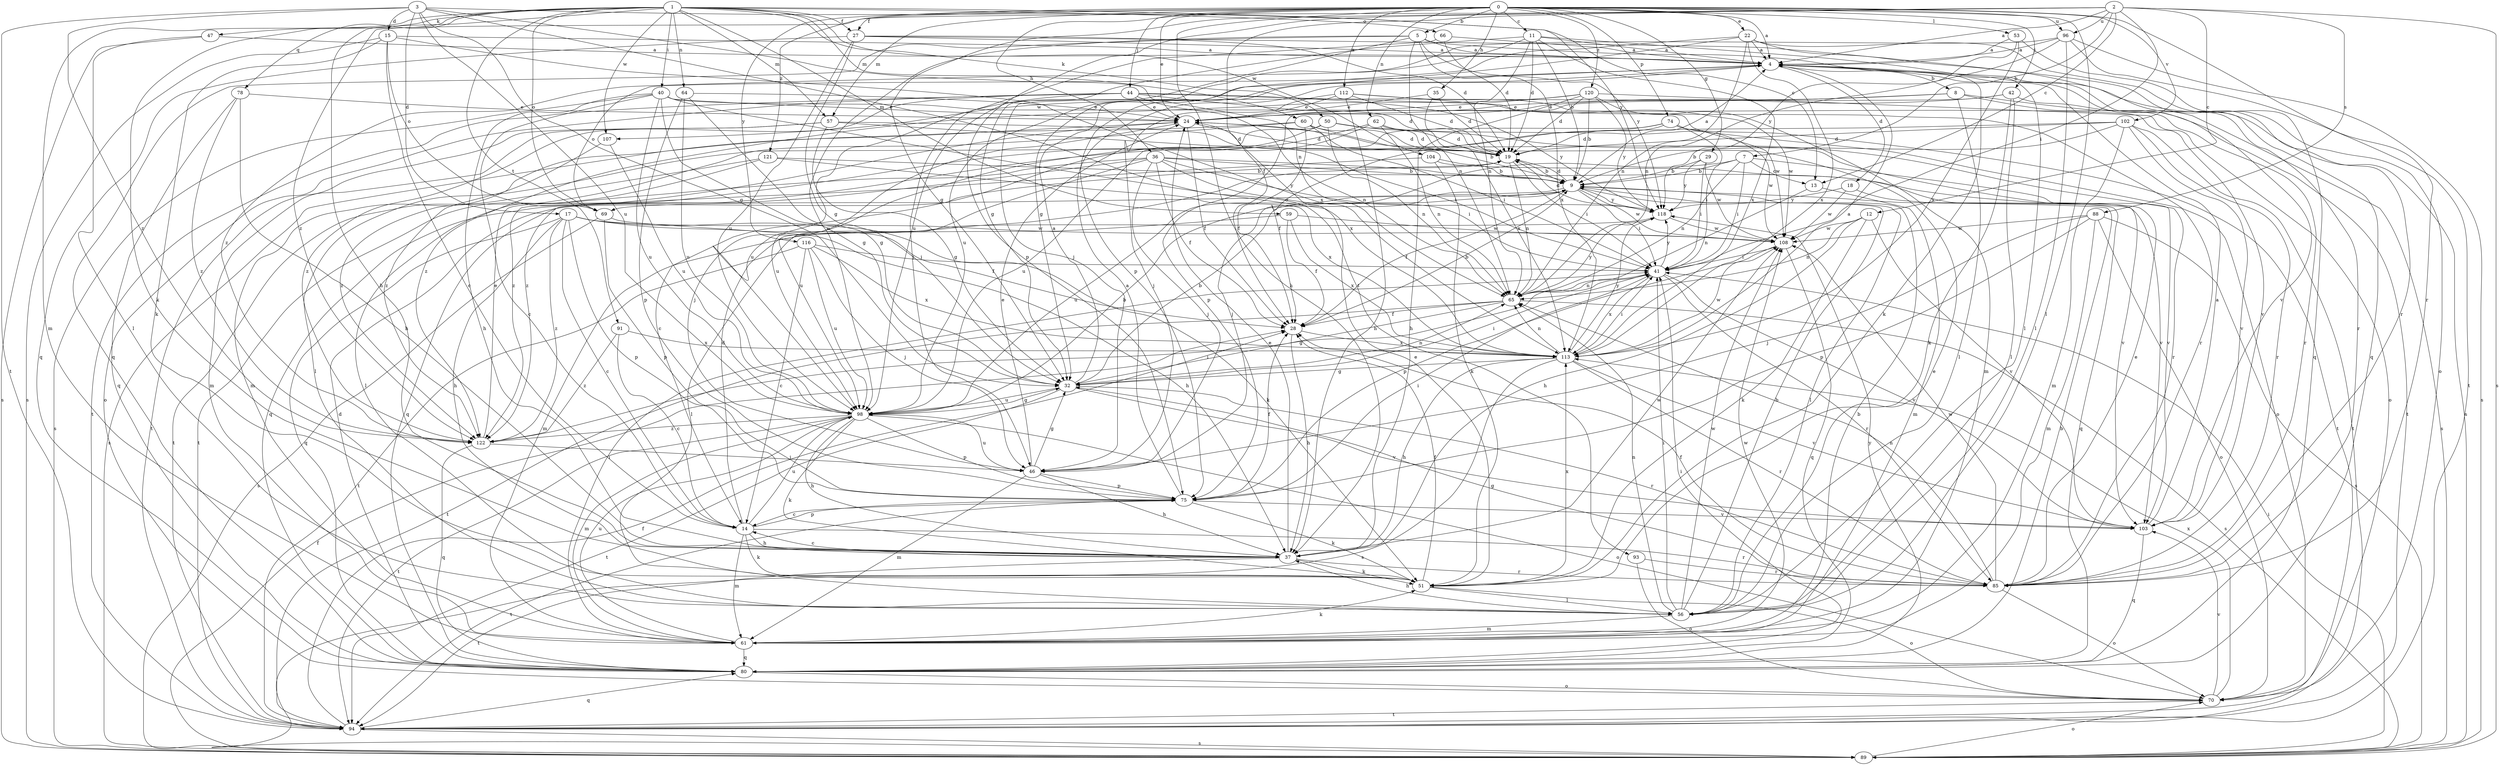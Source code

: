 strict digraph  {
0;
1;
2;
3;
4;
5;
7;
8;
9;
11;
12;
13;
14;
15;
17;
18;
19;
22;
24;
27;
28;
29;
32;
35;
36;
37;
40;
41;
42;
44;
46;
47;
50;
51;
53;
56;
57;
59;
60;
61;
62;
64;
65;
66;
69;
70;
74;
75;
78;
80;
85;
88;
89;
91;
93;
94;
96;
98;
102;
103;
104;
107;
108;
112;
113;
116;
118;
120;
121;
122;
0 -> 4  [label=a];
0 -> 5  [label=b];
0 -> 11  [label=c];
0 -> 22  [label=e];
0 -> 24  [label=e];
0 -> 27  [label=f];
0 -> 29  [label=g];
0 -> 35  [label=h];
0 -> 36  [label=h];
0 -> 37  [label=h];
0 -> 42  [label=j];
0 -> 44  [label=j];
0 -> 53  [label=l];
0 -> 56  [label=l];
0 -> 57  [label=m];
0 -> 62  [label=n];
0 -> 74  [label=p];
0 -> 85  [label=r];
0 -> 96  [label=u];
0 -> 102  [label=v];
0 -> 112  [label=x];
0 -> 116  [label=y];
0 -> 120  [label=z];
0 -> 121  [label=z];
1 -> 27  [label=f];
1 -> 37  [label=h];
1 -> 40  [label=i];
1 -> 47  [label=k];
1 -> 50  [label=k];
1 -> 51  [label=k];
1 -> 57  [label=m];
1 -> 59  [label=m];
1 -> 60  [label=m];
1 -> 61  [label=m];
1 -> 64  [label=n];
1 -> 66  [label=o];
1 -> 69  [label=o];
1 -> 78  [label=q];
1 -> 91  [label=t];
1 -> 104  [label=w];
1 -> 107  [label=w];
1 -> 118  [label=y];
2 -> 4  [label=a];
2 -> 7  [label=b];
2 -> 12  [label=c];
2 -> 13  [label=c];
2 -> 28  [label=f];
2 -> 32  [label=g];
2 -> 41  [label=i];
2 -> 75  [label=p];
2 -> 88  [label=s];
2 -> 89  [label=s];
2 -> 96  [label=u];
2 -> 122  [label=z];
3 -> 13  [label=c];
3 -> 15  [label=d];
3 -> 17  [label=d];
3 -> 32  [label=g];
3 -> 65  [label=n];
3 -> 93  [label=t];
3 -> 94  [label=t];
3 -> 98  [label=u];
3 -> 122  [label=z];
4 -> 8  [label=b];
4 -> 18  [label=d];
4 -> 69  [label=o];
4 -> 85  [label=r];
4 -> 89  [label=s];
4 -> 98  [label=u];
4 -> 103  [label=v];
5 -> 4  [label=a];
5 -> 32  [label=g];
5 -> 51  [label=k];
5 -> 65  [label=n];
5 -> 80  [label=q];
5 -> 98  [label=u];
5 -> 113  [label=x];
5 -> 118  [label=y];
7 -> 9  [label=b];
7 -> 13  [label=c];
7 -> 41  [label=i];
7 -> 46  [label=j];
7 -> 65  [label=n];
7 -> 103  [label=v];
8 -> 24  [label=e];
8 -> 56  [label=l];
8 -> 85  [label=r];
8 -> 94  [label=t];
8 -> 107  [label=w];
9 -> 4  [label=a];
9 -> 19  [label=d];
9 -> 28  [label=f];
9 -> 41  [label=i];
9 -> 56  [label=l];
9 -> 69  [label=o];
9 -> 98  [label=u];
9 -> 108  [label=w];
9 -> 118  [label=y];
11 -> 4  [label=a];
11 -> 9  [label=b];
11 -> 19  [label=d];
11 -> 46  [label=j];
11 -> 56  [label=l];
11 -> 65  [label=n];
11 -> 98  [label=u];
11 -> 113  [label=x];
12 -> 37  [label=h];
12 -> 51  [label=k];
12 -> 65  [label=n];
12 -> 103  [label=v];
12 -> 108  [label=w];
13 -> 61  [label=m];
13 -> 65  [label=n];
14 -> 19  [label=d];
14 -> 37  [label=h];
14 -> 51  [label=k];
14 -> 61  [label=m];
14 -> 75  [label=p];
14 -> 85  [label=r];
14 -> 98  [label=u];
15 -> 4  [label=a];
15 -> 14  [label=c];
15 -> 51  [label=k];
15 -> 69  [label=o];
15 -> 89  [label=s];
15 -> 113  [label=x];
17 -> 14  [label=c];
17 -> 28  [label=f];
17 -> 37  [label=h];
17 -> 51  [label=k];
17 -> 75  [label=p];
17 -> 80  [label=q];
17 -> 108  [label=w];
17 -> 122  [label=z];
18 -> 80  [label=q];
18 -> 108  [label=w];
18 -> 118  [label=y];
19 -> 9  [label=b];
19 -> 41  [label=i];
19 -> 65  [label=n];
22 -> 4  [label=a];
22 -> 32  [label=g];
22 -> 65  [label=n];
22 -> 70  [label=o];
22 -> 75  [label=p];
22 -> 80  [label=q];
22 -> 113  [label=x];
24 -> 19  [label=d];
24 -> 28  [label=f];
24 -> 61  [label=m];
24 -> 98  [label=u];
27 -> 4  [label=a];
27 -> 19  [label=d];
27 -> 32  [label=g];
27 -> 80  [label=q];
27 -> 85  [label=r];
27 -> 98  [label=u];
28 -> 9  [label=b];
28 -> 37  [label=h];
28 -> 113  [label=x];
29 -> 9  [label=b];
29 -> 41  [label=i];
29 -> 108  [label=w];
29 -> 118  [label=y];
32 -> 4  [label=a];
32 -> 9  [label=b];
32 -> 41  [label=i];
32 -> 65  [label=n];
32 -> 85  [label=r];
32 -> 94  [label=t];
32 -> 98  [label=u];
32 -> 103  [label=v];
35 -> 19  [label=d];
35 -> 24  [label=e];
35 -> 113  [label=x];
36 -> 9  [label=b];
36 -> 28  [label=f];
36 -> 41  [label=i];
36 -> 46  [label=j];
36 -> 80  [label=q];
36 -> 94  [label=t];
36 -> 98  [label=u];
36 -> 103  [label=v];
36 -> 118  [label=y];
37 -> 14  [label=c];
37 -> 24  [label=e];
37 -> 51  [label=k];
37 -> 85  [label=r];
37 -> 94  [label=t];
37 -> 108  [label=w];
40 -> 14  [label=c];
40 -> 24  [label=e];
40 -> 32  [label=g];
40 -> 37  [label=h];
40 -> 89  [label=s];
40 -> 98  [label=u];
40 -> 108  [label=w];
40 -> 113  [label=x];
41 -> 65  [label=n];
41 -> 85  [label=r];
41 -> 103  [label=v];
41 -> 113  [label=x];
41 -> 118  [label=y];
42 -> 24  [label=e];
42 -> 51  [label=k];
42 -> 56  [label=l];
42 -> 75  [label=p];
42 -> 89  [label=s];
44 -> 19  [label=d];
44 -> 24  [label=e];
44 -> 65  [label=n];
44 -> 70  [label=o];
44 -> 85  [label=r];
44 -> 94  [label=t];
44 -> 98  [label=u];
44 -> 118  [label=y];
44 -> 122  [label=z];
46 -> 24  [label=e];
46 -> 32  [label=g];
46 -> 37  [label=h];
46 -> 61  [label=m];
46 -> 75  [label=p];
46 -> 98  [label=u];
47 -> 4  [label=a];
47 -> 56  [label=l];
47 -> 89  [label=s];
50 -> 19  [label=d];
50 -> 46  [label=j];
50 -> 56  [label=l];
50 -> 65  [label=n];
50 -> 85  [label=r];
51 -> 24  [label=e];
51 -> 28  [label=f];
51 -> 56  [label=l];
51 -> 70  [label=o];
51 -> 113  [label=x];
53 -> 4  [label=a];
53 -> 80  [label=q];
53 -> 113  [label=x];
53 -> 118  [label=y];
56 -> 9  [label=b];
56 -> 24  [label=e];
56 -> 37  [label=h];
56 -> 41  [label=i];
56 -> 61  [label=m];
56 -> 65  [label=n];
56 -> 108  [label=w];
57 -> 19  [label=d];
57 -> 32  [label=g];
57 -> 41  [label=i];
57 -> 61  [label=m];
57 -> 94  [label=t];
59 -> 28  [label=f];
59 -> 56  [label=l];
59 -> 108  [label=w];
59 -> 113  [label=x];
60 -> 9  [label=b];
60 -> 19  [label=d];
60 -> 28  [label=f];
60 -> 41  [label=i];
60 -> 89  [label=s];
60 -> 122  [label=z];
61 -> 9  [label=b];
61 -> 41  [label=i];
61 -> 51  [label=k];
61 -> 80  [label=q];
61 -> 98  [label=u];
61 -> 108  [label=w];
62 -> 14  [label=c];
62 -> 19  [label=d];
62 -> 65  [label=n];
62 -> 108  [label=w];
62 -> 122  [label=z];
64 -> 24  [label=e];
64 -> 32  [label=g];
64 -> 75  [label=p];
64 -> 98  [label=u];
65 -> 28  [label=f];
65 -> 32  [label=g];
65 -> 89  [label=s];
65 -> 94  [label=t];
65 -> 118  [label=y];
66 -> 4  [label=a];
66 -> 19  [label=d];
66 -> 46  [label=j];
69 -> 37  [label=h];
69 -> 75  [label=p];
69 -> 89  [label=s];
70 -> 94  [label=t];
70 -> 103  [label=v];
70 -> 113  [label=x];
74 -> 19  [label=d];
74 -> 28  [label=f];
74 -> 41  [label=i];
74 -> 70  [label=o];
74 -> 94  [label=t];
74 -> 98  [label=u];
75 -> 4  [label=a];
75 -> 14  [label=c];
75 -> 28  [label=f];
75 -> 41  [label=i];
75 -> 51  [label=k];
75 -> 94  [label=t];
75 -> 103  [label=v];
78 -> 24  [label=e];
78 -> 37  [label=h];
78 -> 80  [label=q];
78 -> 122  [label=z];
80 -> 9  [label=b];
80 -> 19  [label=d];
80 -> 41  [label=i];
80 -> 70  [label=o];
80 -> 118  [label=y];
85 -> 24  [label=e];
85 -> 28  [label=f];
85 -> 32  [label=g];
85 -> 65  [label=n];
85 -> 70  [label=o];
85 -> 108  [label=w];
88 -> 46  [label=j];
88 -> 61  [label=m];
88 -> 70  [label=o];
88 -> 75  [label=p];
88 -> 89  [label=s];
88 -> 108  [label=w];
89 -> 28  [label=f];
89 -> 41  [label=i];
89 -> 70  [label=o];
91 -> 14  [label=c];
91 -> 113  [label=x];
91 -> 122  [label=z];
93 -> 70  [label=o];
93 -> 85  [label=r];
94 -> 28  [label=f];
94 -> 80  [label=q];
94 -> 89  [label=s];
96 -> 4  [label=a];
96 -> 56  [label=l];
96 -> 65  [label=n];
96 -> 89  [label=s];
96 -> 94  [label=t];
96 -> 122  [label=z];
98 -> 9  [label=b];
98 -> 32  [label=g];
98 -> 37  [label=h];
98 -> 51  [label=k];
98 -> 61  [label=m];
98 -> 70  [label=o];
98 -> 75  [label=p];
98 -> 94  [label=t];
98 -> 122  [label=z];
102 -> 9  [label=b];
102 -> 19  [label=d];
102 -> 61  [label=m];
102 -> 85  [label=r];
102 -> 94  [label=t];
102 -> 103  [label=v];
102 -> 122  [label=z];
103 -> 4  [label=a];
103 -> 80  [label=q];
104 -> 9  [label=b];
104 -> 51  [label=k];
104 -> 80  [label=q];
104 -> 103  [label=v];
107 -> 98  [label=u];
107 -> 122  [label=z];
108 -> 41  [label=i];
108 -> 75  [label=p];
108 -> 80  [label=q];
112 -> 19  [label=d];
112 -> 24  [label=e];
112 -> 37  [label=h];
112 -> 46  [label=j];
112 -> 103  [label=v];
112 -> 108  [label=w];
113 -> 4  [label=a];
113 -> 32  [label=g];
113 -> 37  [label=h];
113 -> 41  [label=i];
113 -> 65  [label=n];
113 -> 85  [label=r];
113 -> 89  [label=s];
113 -> 103  [label=v];
113 -> 108  [label=w];
113 -> 118  [label=y];
116 -> 14  [label=c];
116 -> 41  [label=i];
116 -> 46  [label=j];
116 -> 94  [label=t];
116 -> 98  [label=u];
116 -> 113  [label=x];
118 -> 19  [label=d];
118 -> 61  [label=m];
118 -> 108  [label=w];
120 -> 9  [label=b];
120 -> 19  [label=d];
120 -> 24  [label=e];
120 -> 37  [label=h];
120 -> 61  [label=m];
120 -> 70  [label=o];
120 -> 118  [label=y];
120 -> 122  [label=z];
121 -> 9  [label=b];
121 -> 56  [label=l];
121 -> 94  [label=t];
121 -> 113  [label=x];
122 -> 24  [label=e];
122 -> 41  [label=i];
122 -> 46  [label=j];
122 -> 80  [label=q];
}
